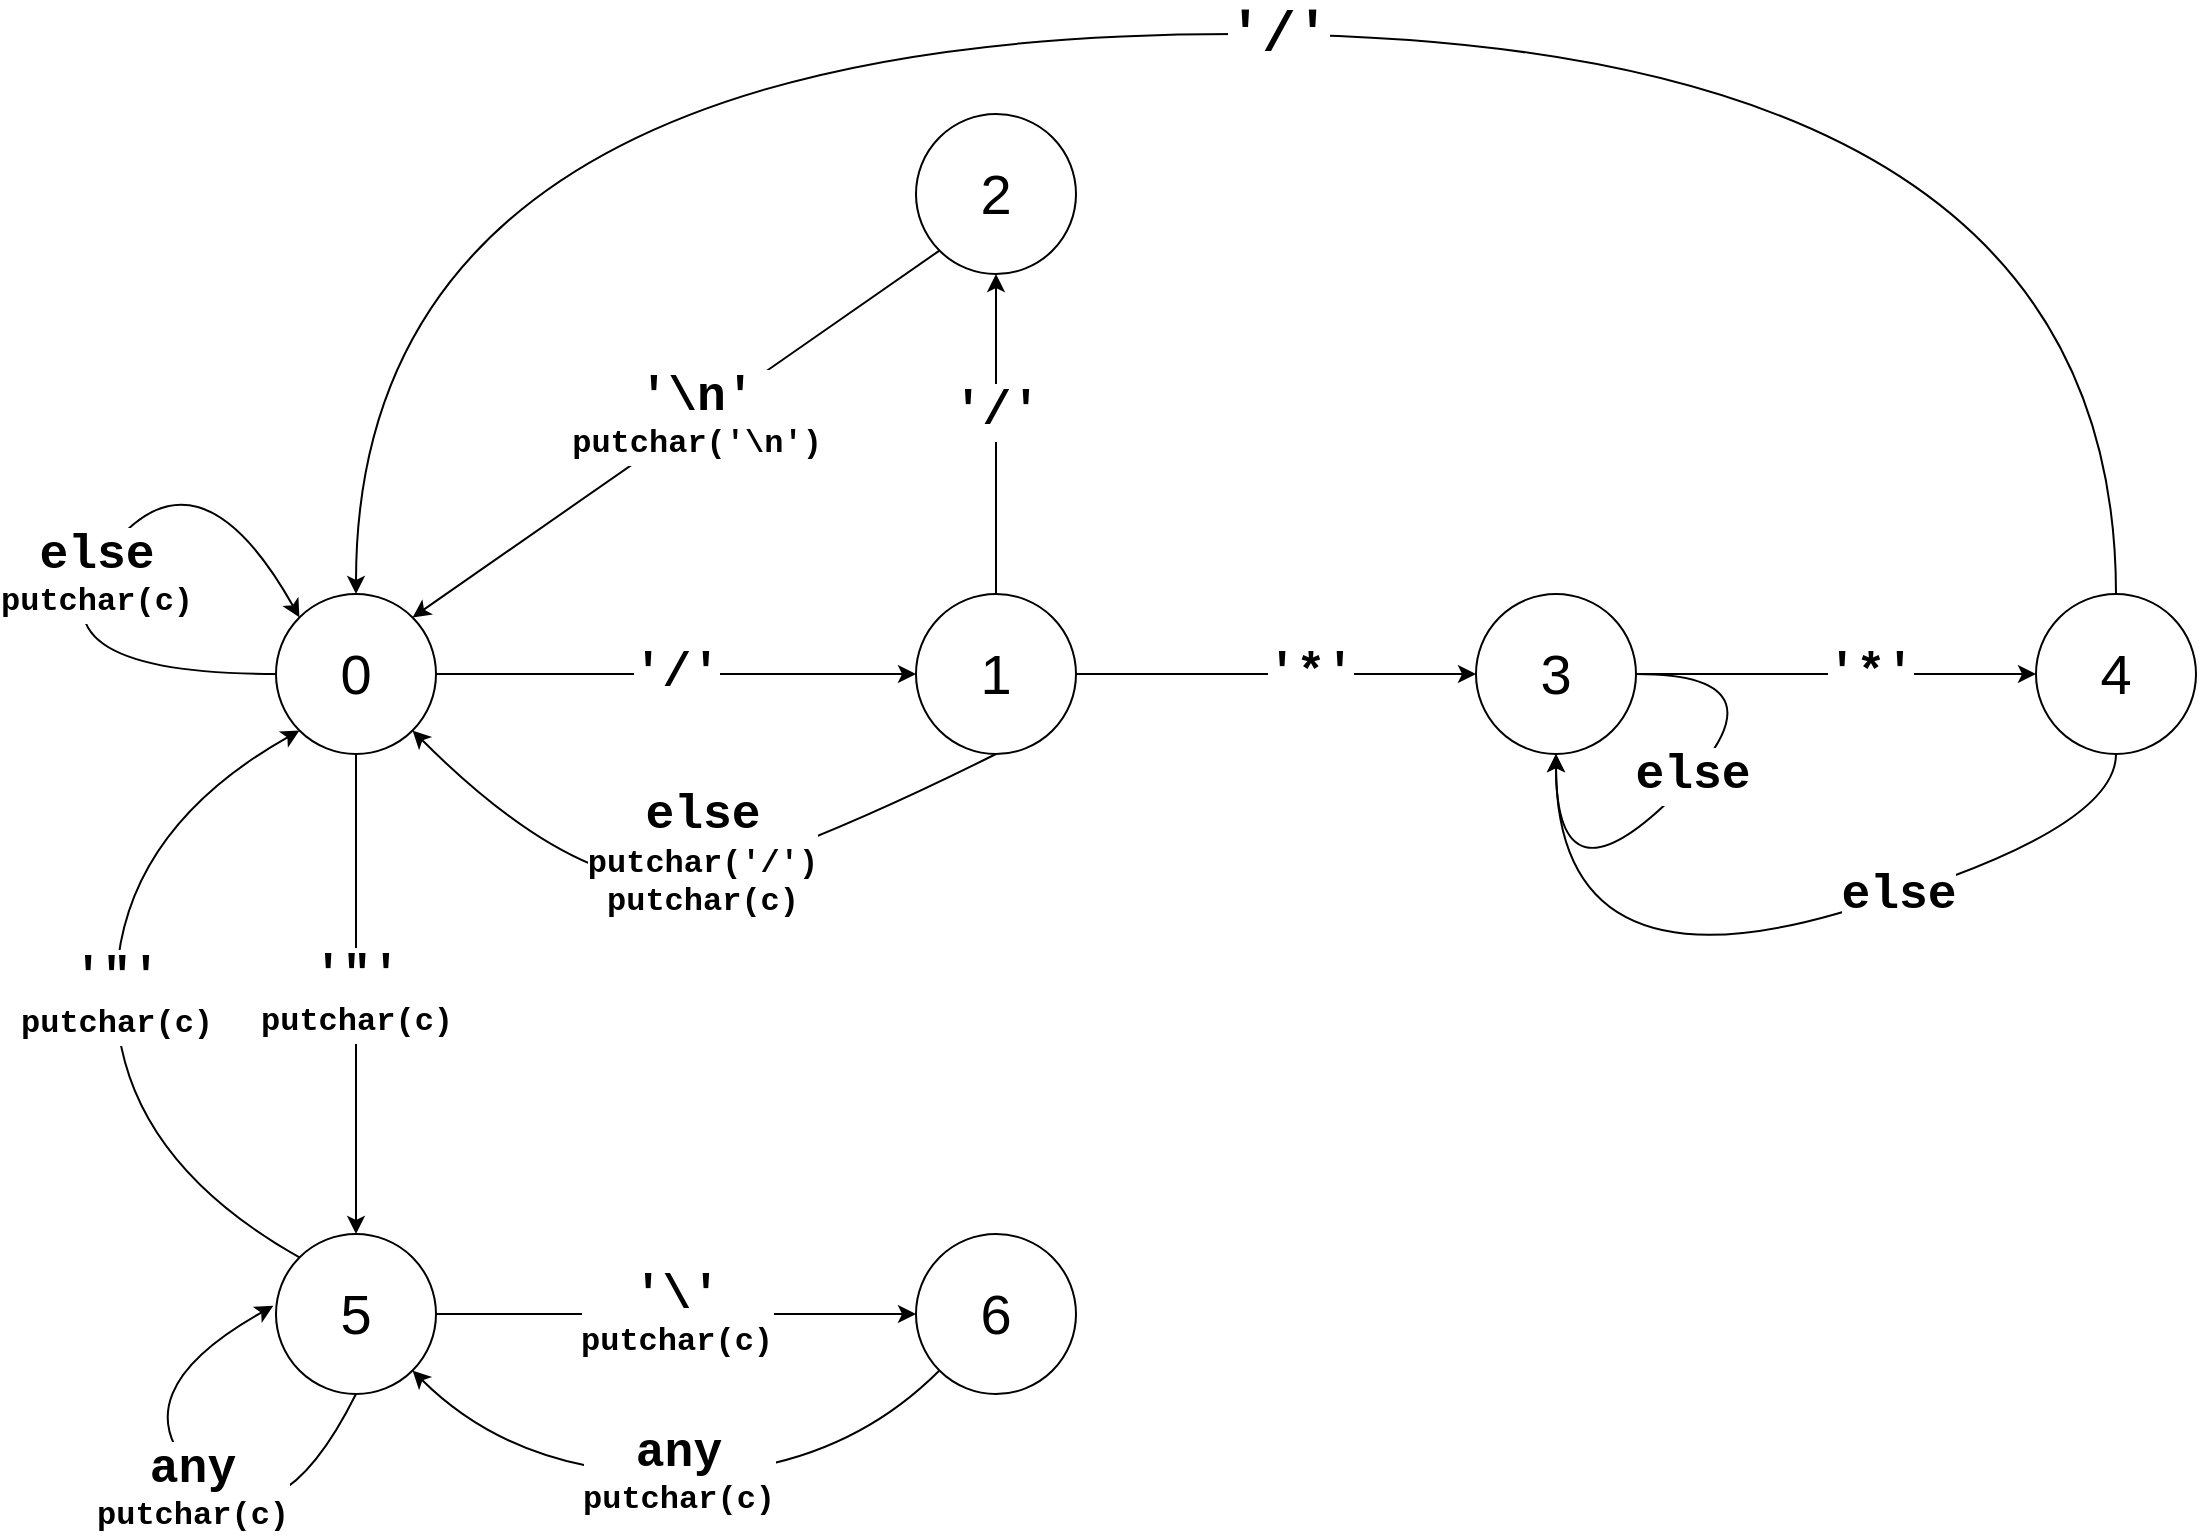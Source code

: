 <mxfile version="21.6.1" type="device">
  <diagram name="Page-1" id="m9mnmYUp-4mi6UZCbh7n">
    <mxGraphModel dx="1167" dy="709" grid="1" gridSize="10" guides="1" tooltips="1" connect="1" arrows="1" fold="1" page="1" pageScale="1" pageWidth="3000" pageHeight="3000" math="0" shadow="0">
      <root>
        <mxCell id="0" />
        <mxCell id="1" parent="0" />
        <mxCell id="AMoFaE7joyPMXflnSyXj-1" value="&lt;font style=&quot;font-size: 28px;&quot;&gt;0&lt;/font&gt;" style="ellipse;whiteSpace=wrap;html=1;aspect=fixed;" parent="1" vertex="1">
          <mxGeometry x="360" y="360" width="80" height="80" as="geometry" />
        </mxCell>
        <mxCell id="AMoFaE7joyPMXflnSyXj-2" value="&lt;font style=&quot;font-size: 28px;&quot;&gt;1&lt;/font&gt;" style="ellipse;whiteSpace=wrap;html=1;aspect=fixed;" parent="1" vertex="1">
          <mxGeometry x="680" y="360" width="80" height="80" as="geometry" />
        </mxCell>
        <mxCell id="AMoFaE7joyPMXflnSyXj-3" value="" style="endArrow=classic;html=1;rounded=0;exitX=1;exitY=0.5;exitDx=0;exitDy=0;entryX=0;entryY=0.5;entryDx=0;entryDy=0;" parent="1" source="AMoFaE7joyPMXflnSyXj-22" target="H5EoVn_Cu4zVBm4JNlwW-1" edge="1">
          <mxGeometry width="50" height="50" relative="1" as="geometry">
            <mxPoint x="430" y="770" as="sourcePoint" />
            <mxPoint x="670" y="770" as="targetPoint" />
          </mxGeometry>
        </mxCell>
        <mxCell id="AMoFaE7joyPMXflnSyXj-4" value="&lt;font style=&quot;&quot; face=&quot;Courier New&quot;&gt;&lt;b style=&quot;&quot;&gt;&lt;span style=&quot;font-size: 24px;&quot;&gt;&#39;\&#39;&lt;/span&gt;&lt;br&gt;&lt;font style=&quot;font-size: 16px;&quot;&gt;putchar(c)&lt;/font&gt;&lt;br&gt;&lt;/b&gt;&lt;/font&gt;" style="edgeLabel;html=1;align=center;verticalAlign=middle;resizable=0;points=[];" parent="AMoFaE7joyPMXflnSyXj-3" vertex="1" connectable="0">
          <mxGeometry x="0.158" y="1" relative="1" as="geometry">
            <mxPoint x="-19" y="1" as="offset" />
          </mxGeometry>
        </mxCell>
        <mxCell id="AMoFaE7joyPMXflnSyXj-5" value="&lt;font style=&quot;font-size: 28px;&quot;&gt;2&lt;/font&gt;" style="ellipse;whiteSpace=wrap;html=1;aspect=fixed;" parent="1" vertex="1">
          <mxGeometry x="680" y="120" width="80" height="80" as="geometry" />
        </mxCell>
        <mxCell id="AMoFaE7joyPMXflnSyXj-6" value="" style="endArrow=classic;html=1;rounded=0;exitX=0.5;exitY=0;exitDx=0;exitDy=0;entryX=0.5;entryY=1;entryDx=0;entryDy=0;" parent="1" source="AMoFaE7joyPMXflnSyXj-2" target="AMoFaE7joyPMXflnSyXj-5" edge="1">
          <mxGeometry width="50" height="50" relative="1" as="geometry">
            <mxPoint x="480" y="330" as="sourcePoint" />
            <mxPoint x="720" y="330" as="targetPoint" />
          </mxGeometry>
        </mxCell>
        <mxCell id="AMoFaE7joyPMXflnSyXj-7" value="&lt;font style=&quot;font-size: 24px;&quot; face=&quot;Courier New&quot;&gt;&lt;b&gt;&#39;/&#39;&lt;/b&gt;&lt;/font&gt;" style="edgeLabel;html=1;align=center;verticalAlign=middle;resizable=0;points=[];" parent="AMoFaE7joyPMXflnSyXj-6" vertex="1" connectable="0">
          <mxGeometry x="0.158" y="1" relative="1" as="geometry">
            <mxPoint x="1" y="1" as="offset" />
          </mxGeometry>
        </mxCell>
        <mxCell id="AMoFaE7joyPMXflnSyXj-8" value="" style="endArrow=classic;html=1;rounded=0;exitX=0;exitY=1;exitDx=0;exitDy=0;entryX=1;entryY=0;entryDx=0;entryDy=0;" parent="1" source="AMoFaE7joyPMXflnSyXj-5" target="AMoFaE7joyPMXflnSyXj-1" edge="1">
          <mxGeometry width="50" height="50" relative="1" as="geometry">
            <mxPoint x="520" y="370" as="sourcePoint" />
            <mxPoint x="520" y="210" as="targetPoint" />
          </mxGeometry>
        </mxCell>
        <mxCell id="AMoFaE7joyPMXflnSyXj-9" value="&lt;font style=&quot;&quot; face=&quot;Courier New&quot;&gt;&lt;b style=&quot;&quot;&gt;&lt;span style=&quot;font-size: 24px;&quot;&gt;&#39;\n&#39;&lt;/span&gt;&lt;br&gt;&lt;font style=&quot;font-size: 16px;&quot;&gt;putchar(&#39;\n&#39;)&lt;/font&gt;&lt;br&gt;&lt;/b&gt;&lt;/font&gt;" style="edgeLabel;html=1;align=center;verticalAlign=middle;resizable=0;points=[];" parent="AMoFaE7joyPMXflnSyXj-8" vertex="1" connectable="0">
          <mxGeometry x="0.158" y="1" relative="1" as="geometry">
            <mxPoint x="30" y="-25" as="offset" />
          </mxGeometry>
        </mxCell>
        <mxCell id="AMoFaE7joyPMXflnSyXj-10" value="&lt;font style=&quot;font-size: 28px;&quot;&gt;3&lt;/font&gt;" style="ellipse;whiteSpace=wrap;html=1;aspect=fixed;" parent="1" vertex="1">
          <mxGeometry x="960" y="360" width="80" height="80" as="geometry" />
        </mxCell>
        <mxCell id="AMoFaE7joyPMXflnSyXj-11" value="" style="endArrow=classic;html=1;rounded=0;exitX=1;exitY=0.5;exitDx=0;exitDy=0;entryX=0;entryY=0.5;entryDx=0;entryDy=0;" parent="1" source="AMoFaE7joyPMXflnSyXj-2" target="AMoFaE7joyPMXflnSyXj-10" edge="1">
          <mxGeometry width="50" height="50" relative="1" as="geometry">
            <mxPoint x="860" y="390" as="sourcePoint" />
            <mxPoint x="860" y="230" as="targetPoint" />
          </mxGeometry>
        </mxCell>
        <mxCell id="AMoFaE7joyPMXflnSyXj-12" value="&lt;font style=&quot;font-size: 24px;&quot; face=&quot;Courier New&quot;&gt;&lt;b&gt;&#39;*&#39;&lt;/b&gt;&lt;/font&gt;" style="edgeLabel;html=1;align=center;verticalAlign=middle;resizable=0;points=[];" parent="AMoFaE7joyPMXflnSyXj-11" vertex="1" connectable="0">
          <mxGeometry x="0.158" y="1" relative="1" as="geometry">
            <mxPoint x="1" y="1" as="offset" />
          </mxGeometry>
        </mxCell>
        <mxCell id="AMoFaE7joyPMXflnSyXj-13" value="" style="curved=1;endArrow=classic;html=1;rounded=0;exitX=1;exitY=0.5;exitDx=0;exitDy=0;entryX=0.5;entryY=1;entryDx=0;entryDy=0;" parent="1" source="AMoFaE7joyPMXflnSyXj-10" target="AMoFaE7joyPMXflnSyXj-10" edge="1">
          <mxGeometry width="50" height="50" relative="1" as="geometry">
            <mxPoint x="1070" y="425" as="sourcePoint" />
            <mxPoint x="1120" y="375" as="targetPoint" />
            <Array as="points">
              <mxPoint x="1120" y="400" />
              <mxPoint x="1000" y="520" />
            </Array>
          </mxGeometry>
        </mxCell>
        <mxCell id="AMoFaE7joyPMXflnSyXj-14" value="&lt;font style=&quot;font-size: 24px;&quot; face=&quot;Courier New&quot;&gt;&lt;b&gt;else&lt;/b&gt;&lt;/font&gt;" style="edgeLabel;html=1;align=center;verticalAlign=middle;resizable=0;points=[];" parent="AMoFaE7joyPMXflnSyXj-13" vertex="1" connectable="0">
          <mxGeometry x="-0.076" y="-1" relative="1" as="geometry">
            <mxPoint as="offset" />
          </mxGeometry>
        </mxCell>
        <mxCell id="AMoFaE7joyPMXflnSyXj-15" value="&lt;font style=&quot;font-size: 28px;&quot;&gt;4&lt;/font&gt;" style="ellipse;whiteSpace=wrap;html=1;aspect=fixed;" parent="1" vertex="1">
          <mxGeometry x="1240" y="360" width="80" height="80" as="geometry" />
        </mxCell>
        <mxCell id="AMoFaE7joyPMXflnSyXj-16" value="" style="endArrow=classic;html=1;rounded=0;exitX=1;exitY=0.5;exitDx=0;exitDy=0;entryX=0;entryY=0.5;entryDx=0;entryDy=0;" parent="1" source="AMoFaE7joyPMXflnSyXj-10" target="AMoFaE7joyPMXflnSyXj-15" edge="1">
          <mxGeometry width="50" height="50" relative="1" as="geometry">
            <mxPoint x="980" y="280" as="sourcePoint" />
            <mxPoint x="1180" y="280" as="targetPoint" />
          </mxGeometry>
        </mxCell>
        <mxCell id="AMoFaE7joyPMXflnSyXj-17" value="&lt;font style=&quot;font-size: 24px;&quot; face=&quot;Courier New&quot;&gt;&lt;b&gt;&#39;*&#39;&lt;/b&gt;&lt;/font&gt;" style="edgeLabel;html=1;align=center;verticalAlign=middle;resizable=0;points=[];" parent="AMoFaE7joyPMXflnSyXj-16" vertex="1" connectable="0">
          <mxGeometry x="0.158" y="1" relative="1" as="geometry">
            <mxPoint x="1" y="1" as="offset" />
          </mxGeometry>
        </mxCell>
        <mxCell id="AMoFaE7joyPMXflnSyXj-18" value="" style="curved=1;endArrow=classic;html=1;rounded=0;exitX=0.5;exitY=1;exitDx=0;exitDy=0;entryX=0.5;entryY=1;entryDx=0;entryDy=0;" parent="1" source="AMoFaE7joyPMXflnSyXj-15" target="AMoFaE7joyPMXflnSyXj-10" edge="1">
          <mxGeometry width="50" height="50" relative="1" as="geometry">
            <mxPoint x="1160" y="480" as="sourcePoint" />
            <mxPoint x="1120" y="520" as="targetPoint" />
            <Array as="points">
              <mxPoint x="1280" y="480" />
              <mxPoint x="1000" y="560" />
            </Array>
          </mxGeometry>
        </mxCell>
        <mxCell id="AMoFaE7joyPMXflnSyXj-19" value="&lt;font style=&quot;font-size: 24px;&quot; face=&quot;Courier New&quot;&gt;&lt;b&gt;else&lt;/b&gt;&lt;/font&gt;" style="edgeLabel;html=1;align=center;verticalAlign=middle;resizable=0;points=[];" parent="AMoFaE7joyPMXflnSyXj-18" vertex="1" connectable="0">
          <mxGeometry x="-0.076" y="-1" relative="1" as="geometry">
            <mxPoint x="53" y="-15" as="offset" />
          </mxGeometry>
        </mxCell>
        <mxCell id="AMoFaE7joyPMXflnSyXj-20" value="" style="curved=1;endArrow=classic;html=1;rounded=0;exitX=0.5;exitY=0;exitDx=0;exitDy=0;entryX=0.5;entryY=0;entryDx=0;entryDy=0;" parent="1" source="AMoFaE7joyPMXflnSyXj-15" target="AMoFaE7joyPMXflnSyXj-1" edge="1">
          <mxGeometry width="50" height="50" relative="1" as="geometry">
            <mxPoint x="1230" y="100" as="sourcePoint" />
            <mxPoint x="950" y="100" as="targetPoint" />
            <Array as="points">
              <mxPoint x="1280" y="80" />
              <mxPoint x="400" y="80" />
            </Array>
          </mxGeometry>
        </mxCell>
        <mxCell id="AMoFaE7joyPMXflnSyXj-21" value="&lt;font size=&quot;1&quot; style=&quot;&quot; face=&quot;Courier New&quot;&gt;&lt;b style=&quot;font-size: 28px;&quot;&gt;&#39;/&#39;&lt;/b&gt;&lt;/font&gt;" style="edgeLabel;html=1;align=center;verticalAlign=middle;resizable=0;points=[];" parent="AMoFaE7joyPMXflnSyXj-20" vertex="1" connectable="0">
          <mxGeometry x="-0.076" y="-1" relative="1" as="geometry">
            <mxPoint x="-34" y="1" as="offset" />
          </mxGeometry>
        </mxCell>
        <mxCell id="AMoFaE7joyPMXflnSyXj-22" value="&lt;font style=&quot;font-size: 28px;&quot;&gt;5&lt;/font&gt;" style="ellipse;whiteSpace=wrap;html=1;aspect=fixed;" parent="1" vertex="1">
          <mxGeometry x="360" y="680" width="80" height="80" as="geometry" />
        </mxCell>
        <mxCell id="AMoFaE7joyPMXflnSyXj-23" value="" style="endArrow=classic;html=1;rounded=0;exitX=0.5;exitY=1;exitDx=0;exitDy=0;entryX=0.5;entryY=0;entryDx=0;entryDy=0;" parent="1" source="AMoFaE7joyPMXflnSyXj-1" target="AMoFaE7joyPMXflnSyXj-22" edge="1">
          <mxGeometry width="50" height="50" relative="1" as="geometry">
            <mxPoint x="390" y="530" as="sourcePoint" />
            <mxPoint x="630" y="530" as="targetPoint" />
          </mxGeometry>
        </mxCell>
        <mxCell id="AMoFaE7joyPMXflnSyXj-24" value="&lt;font style=&quot;&quot; face=&quot;Courier New&quot;&gt;&lt;b style=&quot;&quot;&gt;&lt;span style=&quot;font-size: 24px;&quot;&gt;&#39;&quot;&#39;&lt;/span&gt;&lt;br&gt;&lt;font style=&quot;font-size: 16px;&quot;&gt;putchar(c)&lt;/font&gt;&lt;br&gt;&lt;/b&gt;&lt;/font&gt;" style="edgeLabel;html=1;align=center;verticalAlign=middle;resizable=0;points=[];" parent="AMoFaE7joyPMXflnSyXj-23" vertex="1" connectable="0">
          <mxGeometry x="0.158" y="1" relative="1" as="geometry">
            <mxPoint x="-1" y="-19" as="offset" />
          </mxGeometry>
        </mxCell>
        <mxCell id="AMoFaE7joyPMXflnSyXj-25" value="" style="curved=1;endArrow=classic;html=1;rounded=0;exitX=0.5;exitY=1;exitDx=0;exitDy=0;entryX=1;entryY=1;entryDx=0;entryDy=0;" parent="1" source="AMoFaE7joyPMXflnSyXj-2" target="AMoFaE7joyPMXflnSyXj-1" edge="1">
          <mxGeometry width="50" height="50" relative="1" as="geometry">
            <mxPoint x="550" y="470" as="sourcePoint" />
            <mxPoint x="510" y="510" as="targetPoint" />
            <Array as="points">
              <mxPoint x="640" y="480" />
              <mxPoint x="520" y="520" />
            </Array>
          </mxGeometry>
        </mxCell>
        <mxCell id="AMoFaE7joyPMXflnSyXj-26" value="&lt;font style=&quot;&quot; face=&quot;Courier New&quot;&gt;&lt;b style=&quot;&quot;&gt;&lt;span style=&quot;font-size: 24px;&quot;&gt;else&lt;/span&gt;&lt;br&gt;&lt;font style=&quot;font-size: 16px;&quot;&gt;putchar(&#39;/&#39;)&lt;br&gt;putchar(c)&lt;br&gt;&lt;/font&gt;&lt;/b&gt;&lt;/font&gt;" style="edgeLabel;html=1;align=center;verticalAlign=middle;resizable=0;points=[];" parent="AMoFaE7joyPMXflnSyXj-25" vertex="1" connectable="0">
          <mxGeometry x="-0.076" y="-1" relative="1" as="geometry">
            <mxPoint y="-11" as="offset" />
          </mxGeometry>
        </mxCell>
        <mxCell id="H5EoVn_Cu4zVBm4JNlwW-1" value="&lt;font style=&quot;font-size: 28px;&quot;&gt;6&lt;/font&gt;" style="ellipse;whiteSpace=wrap;html=1;aspect=fixed;" parent="1" vertex="1">
          <mxGeometry x="680" y="680" width="80" height="80" as="geometry" />
        </mxCell>
        <mxCell id="H5EoVn_Cu4zVBm4JNlwW-4" value="" style="curved=1;endArrow=classic;html=1;rounded=0;exitX=0;exitY=1;exitDx=0;exitDy=0;entryX=1;entryY=1;entryDx=0;entryDy=0;" parent="1" source="H5EoVn_Cu4zVBm4JNlwW-1" target="AMoFaE7joyPMXflnSyXj-22" edge="1">
          <mxGeometry width="50" height="50" relative="1" as="geometry">
            <mxPoint x="610" y="860" as="sourcePoint" />
            <mxPoint x="570" y="900" as="targetPoint" />
            <Array as="points">
              <mxPoint x="640" y="800" />
              <mxPoint x="480" y="800" />
            </Array>
          </mxGeometry>
        </mxCell>
        <mxCell id="H5EoVn_Cu4zVBm4JNlwW-5" value="&lt;font style=&quot;&quot; face=&quot;Courier New&quot;&gt;&lt;b style=&quot;&quot;&gt;&lt;span style=&quot;font-size: 24px;&quot;&gt;any&lt;/span&gt;&lt;br&gt;&lt;font style=&quot;font-size: 16px;&quot;&gt;putchar(c)&lt;/font&gt;&lt;br&gt;&lt;/b&gt;&lt;/font&gt;" style="edgeLabel;html=1;align=center;verticalAlign=middle;resizable=0;points=[];" parent="H5EoVn_Cu4zVBm4JNlwW-4" vertex="1" connectable="0">
          <mxGeometry x="-0.076" y="-1" relative="1" as="geometry">
            <mxPoint x="-11" as="offset" />
          </mxGeometry>
        </mxCell>
        <mxCell id="H5EoVn_Cu4zVBm4JNlwW-6" value="" style="curved=1;endArrow=classic;html=1;rounded=0;exitX=0.5;exitY=1;exitDx=0;exitDy=0;entryX=-0.017;entryY=0.449;entryDx=0;entryDy=0;entryPerimeter=0;" parent="1" source="AMoFaE7joyPMXflnSyXj-22" target="AMoFaE7joyPMXflnSyXj-22" edge="1">
          <mxGeometry width="50" height="50" relative="1" as="geometry">
            <mxPoint x="463.72" y="829.72" as="sourcePoint" />
            <mxPoint x="199.72" y="829.72" as="targetPoint" />
            <Array as="points">
              <mxPoint x="360" y="840" />
              <mxPoint x="280" y="760" />
            </Array>
          </mxGeometry>
        </mxCell>
        <mxCell id="H5EoVn_Cu4zVBm4JNlwW-7" value="&lt;font style=&quot;&quot; face=&quot;Courier New&quot;&gt;&lt;b style=&quot;&quot;&gt;&lt;span style=&quot;font-size: 24px;&quot;&gt;any&lt;/span&gt;&lt;br&gt;&lt;font style=&quot;font-size: 16px;&quot;&gt;putchar(c)&lt;/font&gt;&lt;br&gt;&lt;/b&gt;&lt;/font&gt;" style="edgeLabel;html=1;align=center;verticalAlign=middle;resizable=0;points=[];" parent="H5EoVn_Cu4zVBm4JNlwW-6" vertex="1" connectable="0">
          <mxGeometry x="-0.076" y="-1" relative="1" as="geometry">
            <mxPoint x="-11" as="offset" />
          </mxGeometry>
        </mxCell>
        <mxCell id="H5EoVn_Cu4zVBm4JNlwW-8" value="" style="curved=1;endArrow=classic;html=1;rounded=0;exitX=0;exitY=0;exitDx=0;exitDy=0;entryX=0;entryY=1;entryDx=0;entryDy=0;" parent="1" source="AMoFaE7joyPMXflnSyXj-22" target="AMoFaE7joyPMXflnSyXj-1" edge="1">
          <mxGeometry width="50" height="50" relative="1" as="geometry">
            <mxPoint x="290" y="514.08" as="sourcePoint" />
            <mxPoint x="249" y="470.08" as="targetPoint" />
            <Array as="points">
              <mxPoint x="280" y="640" />
              <mxPoint x="280" y="480" />
            </Array>
          </mxGeometry>
        </mxCell>
        <mxCell id="H5EoVn_Cu4zVBm4JNlwW-9" value="&lt;font style=&quot;&quot; face=&quot;Courier New&quot;&gt;&lt;b style=&quot;&quot;&gt;&lt;span style=&quot;font-size: 24px;&quot;&gt;&#39;&quot;&#39;&lt;/span&gt;&lt;br&gt;&lt;font style=&quot;font-size: 16px;&quot;&gt;putchar(c)&lt;/font&gt;&lt;br&gt;&lt;/b&gt;&lt;/font&gt;" style="edgeLabel;html=1;align=center;verticalAlign=middle;resizable=0;points=[];" parent="H5EoVn_Cu4zVBm4JNlwW-8" vertex="1" connectable="0">
          <mxGeometry x="-0.076" y="-1" relative="1" as="geometry">
            <mxPoint x="-1" y="-14" as="offset" />
          </mxGeometry>
        </mxCell>
        <mxCell id="H5EoVn_Cu4zVBm4JNlwW-10" value="" style="endArrow=classic;html=1;rounded=0;exitX=1;exitY=0.5;exitDx=0;exitDy=0;entryX=0;entryY=0.5;entryDx=0;entryDy=0;" parent="1" source="AMoFaE7joyPMXflnSyXj-1" target="AMoFaE7joyPMXflnSyXj-2" edge="1">
          <mxGeometry width="50" height="50" relative="1" as="geometry">
            <mxPoint x="450" y="420" as="sourcePoint" />
            <mxPoint x="690" y="420" as="targetPoint" />
          </mxGeometry>
        </mxCell>
        <mxCell id="H5EoVn_Cu4zVBm4JNlwW-11" value="&lt;font style=&quot;&quot; face=&quot;Courier New&quot;&gt;&lt;b style=&quot;&quot;&gt;&lt;span style=&quot;font-size: 24px;&quot;&gt;&#39;/&#39;&lt;/span&gt;&lt;br&gt;&lt;/b&gt;&lt;/font&gt;" style="edgeLabel;html=1;align=center;verticalAlign=middle;resizable=0;points=[];" parent="H5EoVn_Cu4zVBm4JNlwW-10" vertex="1" connectable="0">
          <mxGeometry x="0.158" y="1" relative="1" as="geometry">
            <mxPoint x="-19" y="1" as="offset" />
          </mxGeometry>
        </mxCell>
        <mxCell id="xSR6Tt40gHcaKifHNPwv-1" value="" style="curved=1;endArrow=classic;html=1;rounded=0;exitX=0;exitY=0.5;exitDx=0;exitDy=0;entryX=0;entryY=0;entryDx=0;entryDy=0;" edge="1" parent="1" source="AMoFaE7joyPMXflnSyXj-1" target="AMoFaE7joyPMXflnSyXj-1">
          <mxGeometry width="50" height="50" relative="1" as="geometry">
            <mxPoint x="332" y="532" as="sourcePoint" />
            <mxPoint x="332" y="268" as="targetPoint" />
            <Array as="points">
              <mxPoint x="230" y="400" />
              <mxPoint x="320" y="280" />
            </Array>
          </mxGeometry>
        </mxCell>
        <mxCell id="xSR6Tt40gHcaKifHNPwv-2" value="&lt;font style=&quot;&quot; face=&quot;Courier New&quot;&gt;&lt;b style=&quot;&quot;&gt;&lt;span style=&quot;font-size: 24px;&quot;&gt;else&lt;/span&gt;&lt;br&gt;&lt;font style=&quot;font-size: 16px;&quot;&gt;putchar(c)&lt;/font&gt;&lt;br&gt;&lt;/b&gt;&lt;/font&gt;" style="edgeLabel;html=1;align=center;verticalAlign=middle;resizable=0;points=[];" vertex="1" connectable="0" parent="xSR6Tt40gHcaKifHNPwv-1">
          <mxGeometry x="-0.076" y="-1" relative="1" as="geometry">
            <mxPoint x="10" y="-12" as="offset" />
          </mxGeometry>
        </mxCell>
      </root>
    </mxGraphModel>
  </diagram>
</mxfile>
